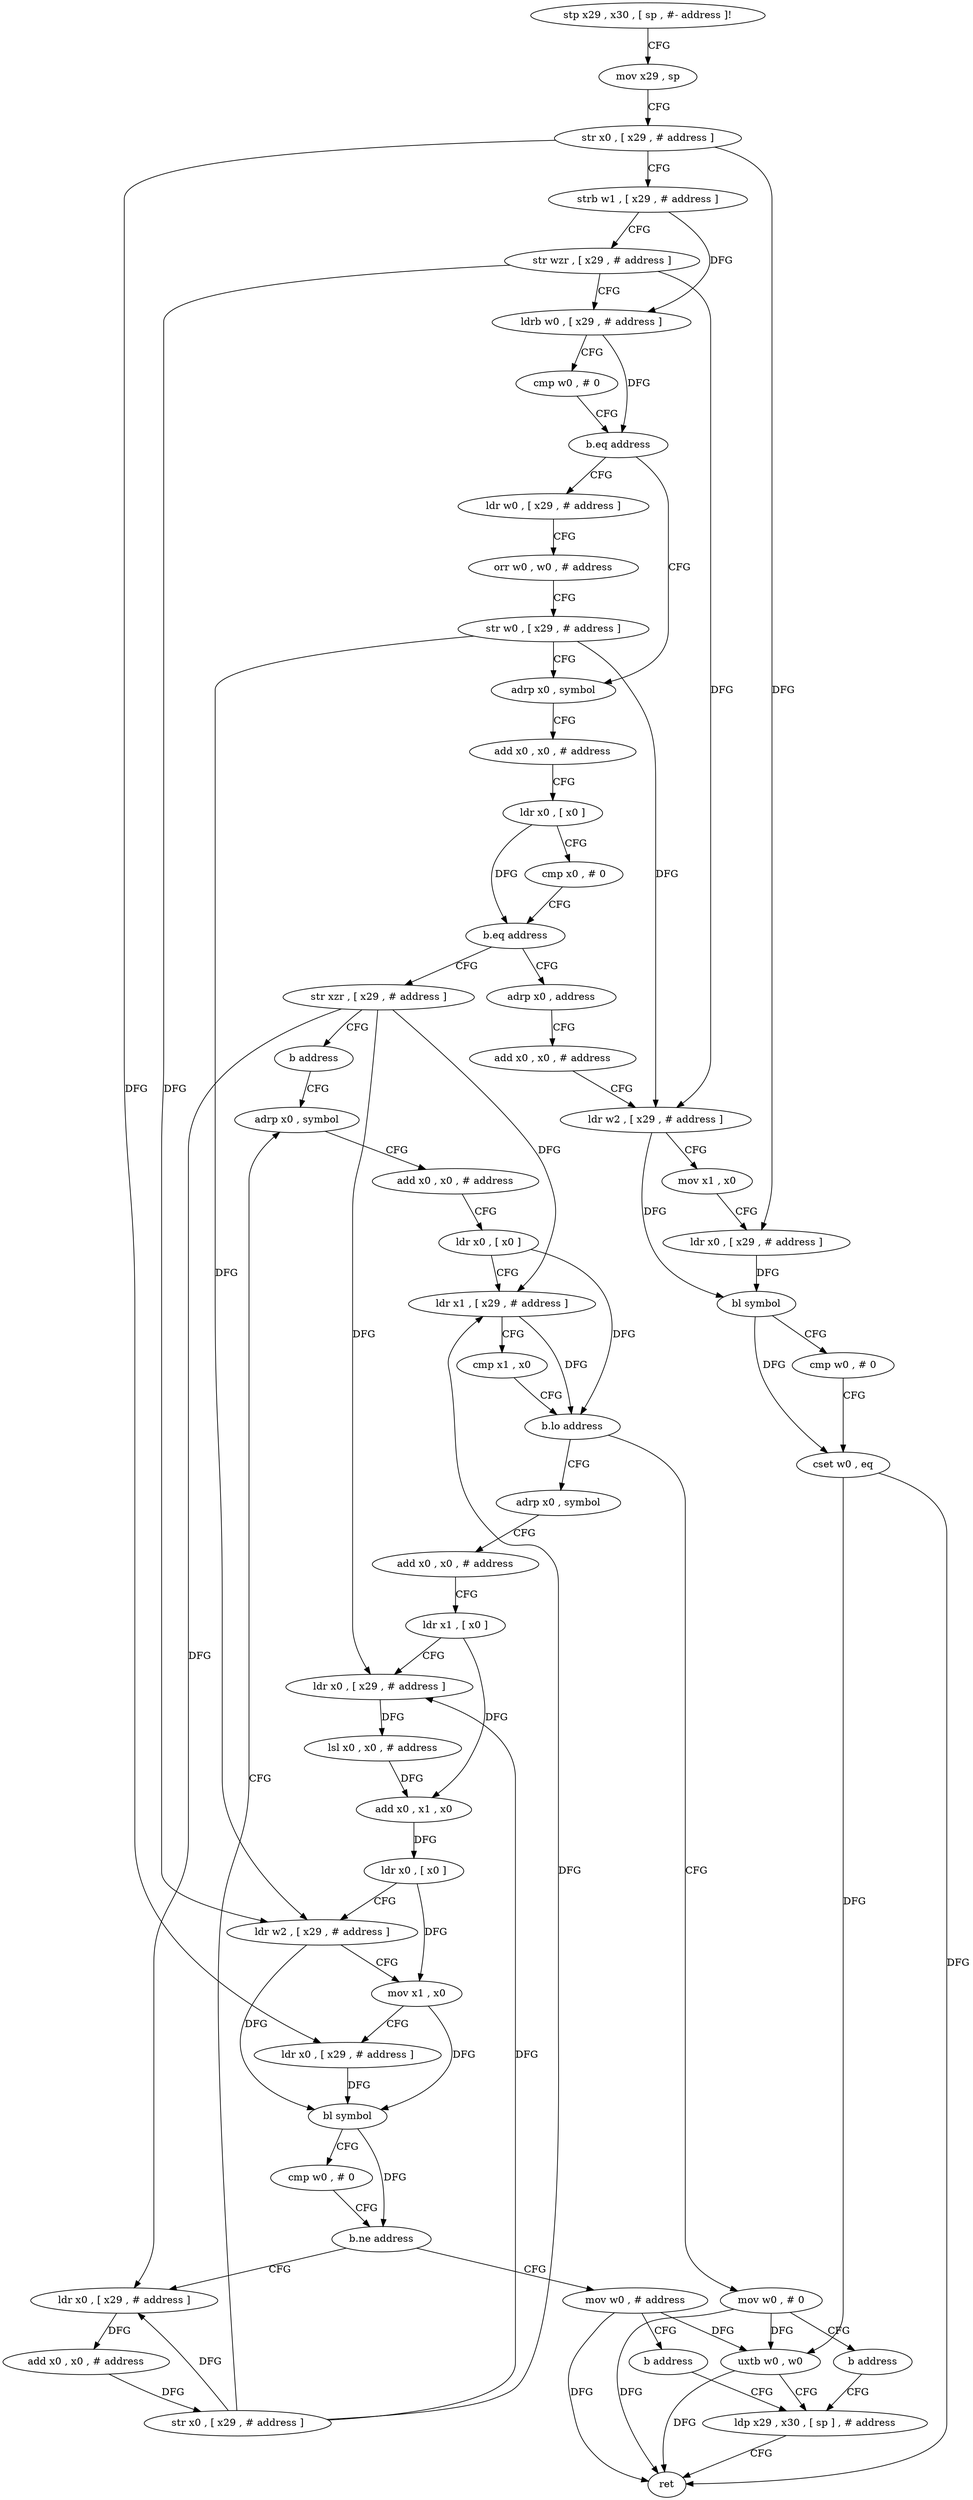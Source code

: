 digraph "func" {
"4227592" [label = "stp x29 , x30 , [ sp , #- address ]!" ]
"4227596" [label = "mov x29 , sp" ]
"4227600" [label = "str x0 , [ x29 , # address ]" ]
"4227604" [label = "strb w1 , [ x29 , # address ]" ]
"4227608" [label = "str wzr , [ x29 , # address ]" ]
"4227612" [label = "ldrb w0 , [ x29 , # address ]" ]
"4227616" [label = "cmp w0 , # 0" ]
"4227620" [label = "b.eq address" ]
"4227636" [label = "adrp x0 , symbol" ]
"4227624" [label = "ldr w0 , [ x29 , # address ]" ]
"4227640" [label = "add x0 , x0 , # address" ]
"4227644" [label = "ldr x0 , [ x0 ]" ]
"4227648" [label = "cmp x0 , # 0" ]
"4227652" [label = "b.eq address" ]
"4227768" [label = "adrp x0 , address" ]
"4227656" [label = "str xzr , [ x29 , # address ]" ]
"4227628" [label = "orr w0 , w0 , # address" ]
"4227632" [label = "str w0 , [ x29 , # address ]" ]
"4227772" [label = "add x0 , x0 , # address" ]
"4227776" [label = "ldr w2 , [ x29 , # address ]" ]
"4227780" [label = "mov x1 , x0" ]
"4227784" [label = "ldr x0 , [ x29 , # address ]" ]
"4227788" [label = "bl symbol" ]
"4227792" [label = "cmp w0 , # 0" ]
"4227796" [label = "cset w0 , eq" ]
"4227800" [label = "uxtb w0 , w0" ]
"4227804" [label = "ldp x29 , x30 , [ sp ] , # address" ]
"4227660" [label = "b address" ]
"4227736" [label = "adrp x0 , symbol" ]
"4227740" [label = "add x0 , x0 , # address" ]
"4227744" [label = "ldr x0 , [ x0 ]" ]
"4227748" [label = "ldr x1 , [ x29 , # address ]" ]
"4227752" [label = "cmp x1 , x0" ]
"4227756" [label = "b.lo address" ]
"4227664" [label = "adrp x0 , symbol" ]
"4227760" [label = "mov w0 , # 0" ]
"4227668" [label = "add x0 , x0 , # address" ]
"4227672" [label = "ldr x1 , [ x0 ]" ]
"4227676" [label = "ldr x0 , [ x29 , # address ]" ]
"4227680" [label = "lsl x0 , x0 , # address" ]
"4227684" [label = "add x0 , x1 , x0" ]
"4227688" [label = "ldr x0 , [ x0 ]" ]
"4227692" [label = "ldr w2 , [ x29 , # address ]" ]
"4227696" [label = "mov x1 , x0" ]
"4227700" [label = "ldr x0 , [ x29 , # address ]" ]
"4227704" [label = "bl symbol" ]
"4227708" [label = "cmp w0 , # 0" ]
"4227712" [label = "b.ne address" ]
"4227724" [label = "ldr x0 , [ x29 , # address ]" ]
"4227716" [label = "mov w0 , # address" ]
"4227764" [label = "b address" ]
"4227728" [label = "add x0 , x0 , # address" ]
"4227732" [label = "str x0 , [ x29 , # address ]" ]
"4227720" [label = "b address" ]
"4227808" [label = "ret" ]
"4227592" -> "4227596" [ label = "CFG" ]
"4227596" -> "4227600" [ label = "CFG" ]
"4227600" -> "4227604" [ label = "CFG" ]
"4227600" -> "4227784" [ label = "DFG" ]
"4227600" -> "4227700" [ label = "DFG" ]
"4227604" -> "4227608" [ label = "CFG" ]
"4227604" -> "4227612" [ label = "DFG" ]
"4227608" -> "4227612" [ label = "CFG" ]
"4227608" -> "4227776" [ label = "DFG" ]
"4227608" -> "4227692" [ label = "DFG" ]
"4227612" -> "4227616" [ label = "CFG" ]
"4227612" -> "4227620" [ label = "DFG" ]
"4227616" -> "4227620" [ label = "CFG" ]
"4227620" -> "4227636" [ label = "CFG" ]
"4227620" -> "4227624" [ label = "CFG" ]
"4227636" -> "4227640" [ label = "CFG" ]
"4227624" -> "4227628" [ label = "CFG" ]
"4227640" -> "4227644" [ label = "CFG" ]
"4227644" -> "4227648" [ label = "CFG" ]
"4227644" -> "4227652" [ label = "DFG" ]
"4227648" -> "4227652" [ label = "CFG" ]
"4227652" -> "4227768" [ label = "CFG" ]
"4227652" -> "4227656" [ label = "CFG" ]
"4227768" -> "4227772" [ label = "CFG" ]
"4227656" -> "4227660" [ label = "CFG" ]
"4227656" -> "4227748" [ label = "DFG" ]
"4227656" -> "4227676" [ label = "DFG" ]
"4227656" -> "4227724" [ label = "DFG" ]
"4227628" -> "4227632" [ label = "CFG" ]
"4227632" -> "4227636" [ label = "CFG" ]
"4227632" -> "4227776" [ label = "DFG" ]
"4227632" -> "4227692" [ label = "DFG" ]
"4227772" -> "4227776" [ label = "CFG" ]
"4227776" -> "4227780" [ label = "CFG" ]
"4227776" -> "4227788" [ label = "DFG" ]
"4227780" -> "4227784" [ label = "CFG" ]
"4227784" -> "4227788" [ label = "DFG" ]
"4227788" -> "4227792" [ label = "CFG" ]
"4227788" -> "4227796" [ label = "DFG" ]
"4227792" -> "4227796" [ label = "CFG" ]
"4227796" -> "4227800" [ label = "DFG" ]
"4227796" -> "4227808" [ label = "DFG" ]
"4227800" -> "4227804" [ label = "CFG" ]
"4227800" -> "4227808" [ label = "DFG" ]
"4227804" -> "4227808" [ label = "CFG" ]
"4227660" -> "4227736" [ label = "CFG" ]
"4227736" -> "4227740" [ label = "CFG" ]
"4227740" -> "4227744" [ label = "CFG" ]
"4227744" -> "4227748" [ label = "CFG" ]
"4227744" -> "4227756" [ label = "DFG" ]
"4227748" -> "4227752" [ label = "CFG" ]
"4227748" -> "4227756" [ label = "DFG" ]
"4227752" -> "4227756" [ label = "CFG" ]
"4227756" -> "4227664" [ label = "CFG" ]
"4227756" -> "4227760" [ label = "CFG" ]
"4227664" -> "4227668" [ label = "CFG" ]
"4227760" -> "4227764" [ label = "CFG" ]
"4227760" -> "4227800" [ label = "DFG" ]
"4227760" -> "4227808" [ label = "DFG" ]
"4227668" -> "4227672" [ label = "CFG" ]
"4227672" -> "4227676" [ label = "CFG" ]
"4227672" -> "4227684" [ label = "DFG" ]
"4227676" -> "4227680" [ label = "DFG" ]
"4227680" -> "4227684" [ label = "DFG" ]
"4227684" -> "4227688" [ label = "DFG" ]
"4227688" -> "4227692" [ label = "CFG" ]
"4227688" -> "4227696" [ label = "DFG" ]
"4227692" -> "4227696" [ label = "CFG" ]
"4227692" -> "4227704" [ label = "DFG" ]
"4227696" -> "4227700" [ label = "CFG" ]
"4227696" -> "4227704" [ label = "DFG" ]
"4227700" -> "4227704" [ label = "DFG" ]
"4227704" -> "4227708" [ label = "CFG" ]
"4227704" -> "4227712" [ label = "DFG" ]
"4227708" -> "4227712" [ label = "CFG" ]
"4227712" -> "4227724" [ label = "CFG" ]
"4227712" -> "4227716" [ label = "CFG" ]
"4227724" -> "4227728" [ label = "DFG" ]
"4227716" -> "4227720" [ label = "CFG" ]
"4227716" -> "4227800" [ label = "DFG" ]
"4227716" -> "4227808" [ label = "DFG" ]
"4227764" -> "4227804" [ label = "CFG" ]
"4227728" -> "4227732" [ label = "DFG" ]
"4227732" -> "4227736" [ label = "CFG" ]
"4227732" -> "4227748" [ label = "DFG" ]
"4227732" -> "4227676" [ label = "DFG" ]
"4227732" -> "4227724" [ label = "DFG" ]
"4227720" -> "4227804" [ label = "CFG" ]
}
